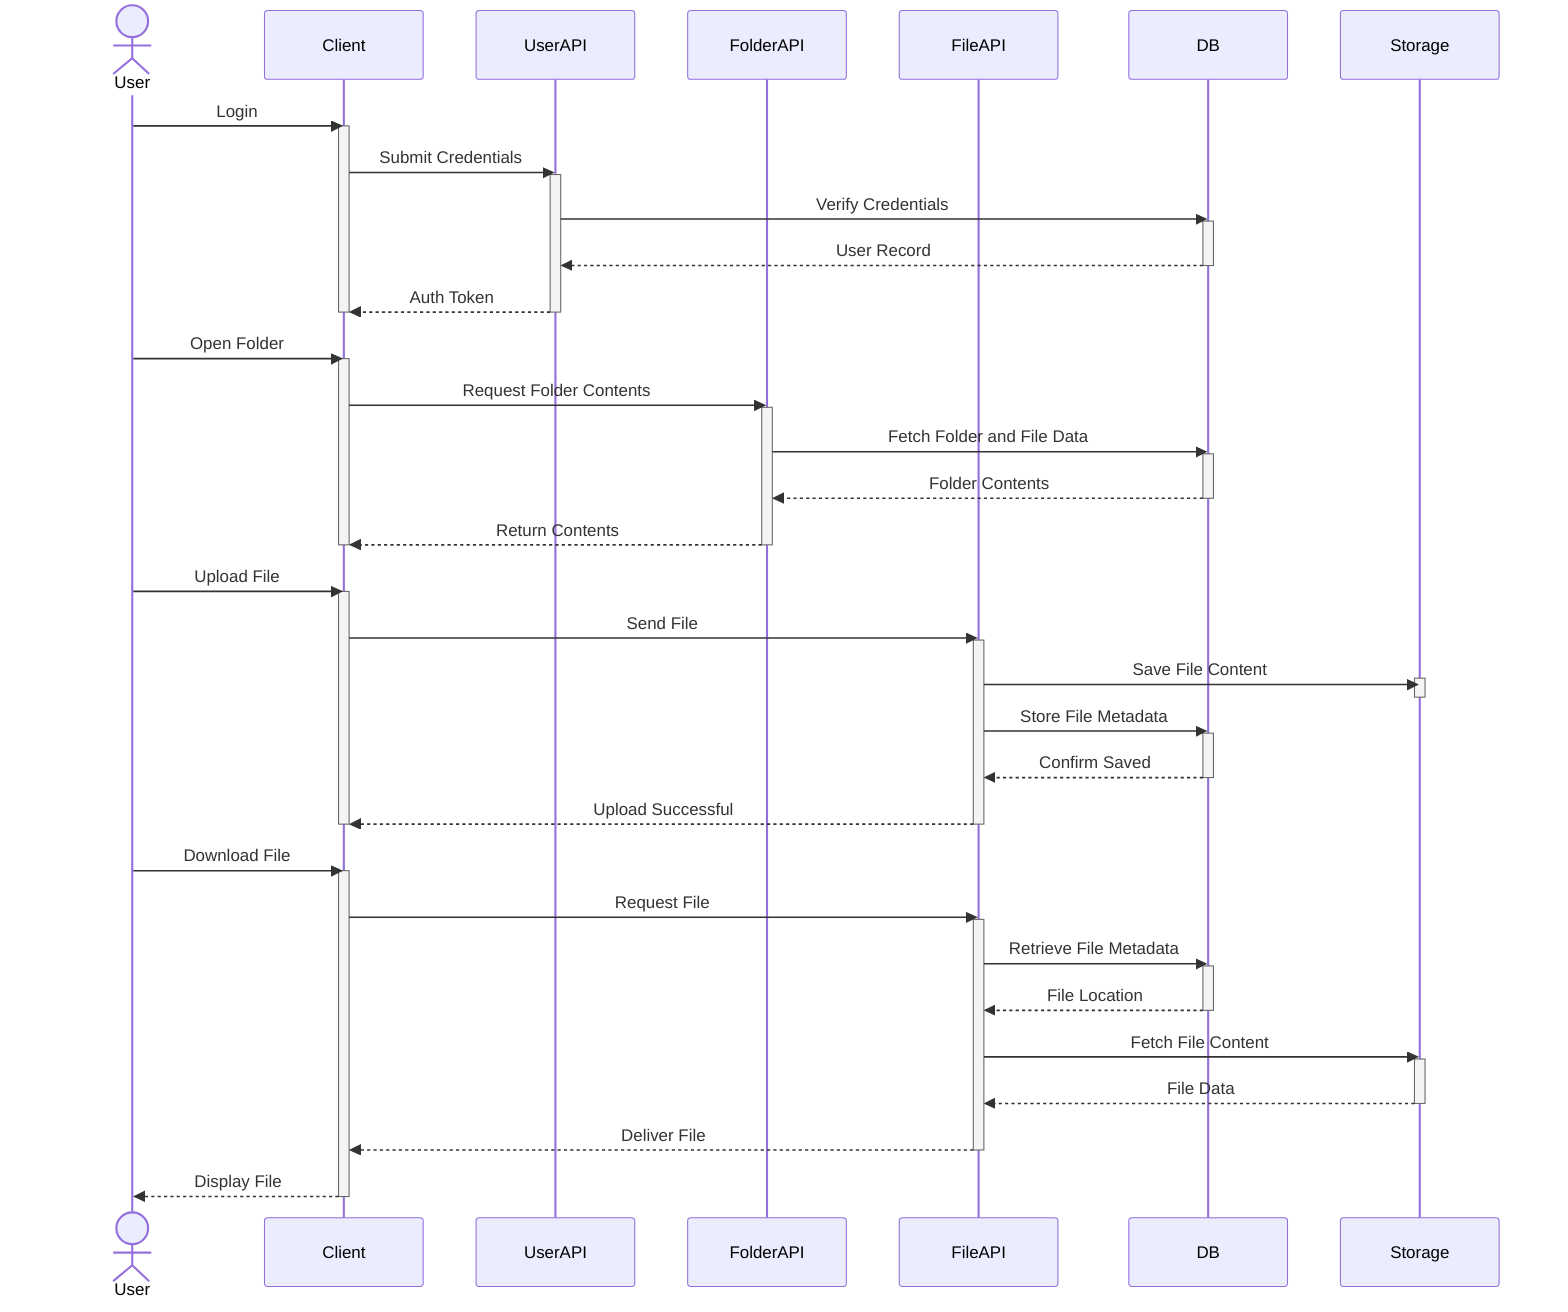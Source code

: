 sequenceDiagram
    actor User
    participant Client
    participant UserAPI
    participant FolderAPI
    participant FileAPI
    participant DB
    participant Storage

    %% User Authentication
    User->>Client: Login
    activate Client
    Client->>UserAPI: Submit Credentials
    activate UserAPI
    UserAPI->>DB: Verify Credentials
    activate DB
    DB-->>UserAPI: User Record
    deactivate DB
    UserAPI-->>Client: Auth Token
    deactivate UserAPI
    deactivate Client

    %% Folder Navigation
    User->>Client: Open Folder
    activate Client
    Client->>FolderAPI: Request Folder Contents
    activate FolderAPI
    FolderAPI->>DB: Fetch Folder and File Data
    activate DB
    DB-->>FolderAPI: Folder Contents
    deactivate DB
    FolderAPI-->>Client: Return Contents
    deactivate FolderAPI
    deactivate Client

    %% File Upload
    User->>Client: Upload File
    activate Client
    Client->>FileAPI: Send File
    activate FileAPI
    FileAPI->>Storage: Save File Content
    activate Storage
    deactivate Storage
    FileAPI->>DB: Store File Metadata
    activate DB
    DB-->>FileAPI: Confirm Saved
    deactivate DB
    FileAPI-->>Client: Upload Successful
    deactivate FileAPI
    deactivate Client

    %% File Download
    User->>Client: Download File
    activate Client
    Client->>FileAPI: Request File
    activate FileAPI
    FileAPI->>DB: Retrieve File Metadata
    activate DB
    DB-->>FileAPI: File Location
    deactivate DB
    FileAPI->>Storage: Fetch File Content
    activate Storage
    Storage-->>FileAPI: File Data
    deactivate Storage
    FileAPI-->>Client: Deliver File
    deactivate FileAPI
    Client-->>User: Display File
    deactivate Client